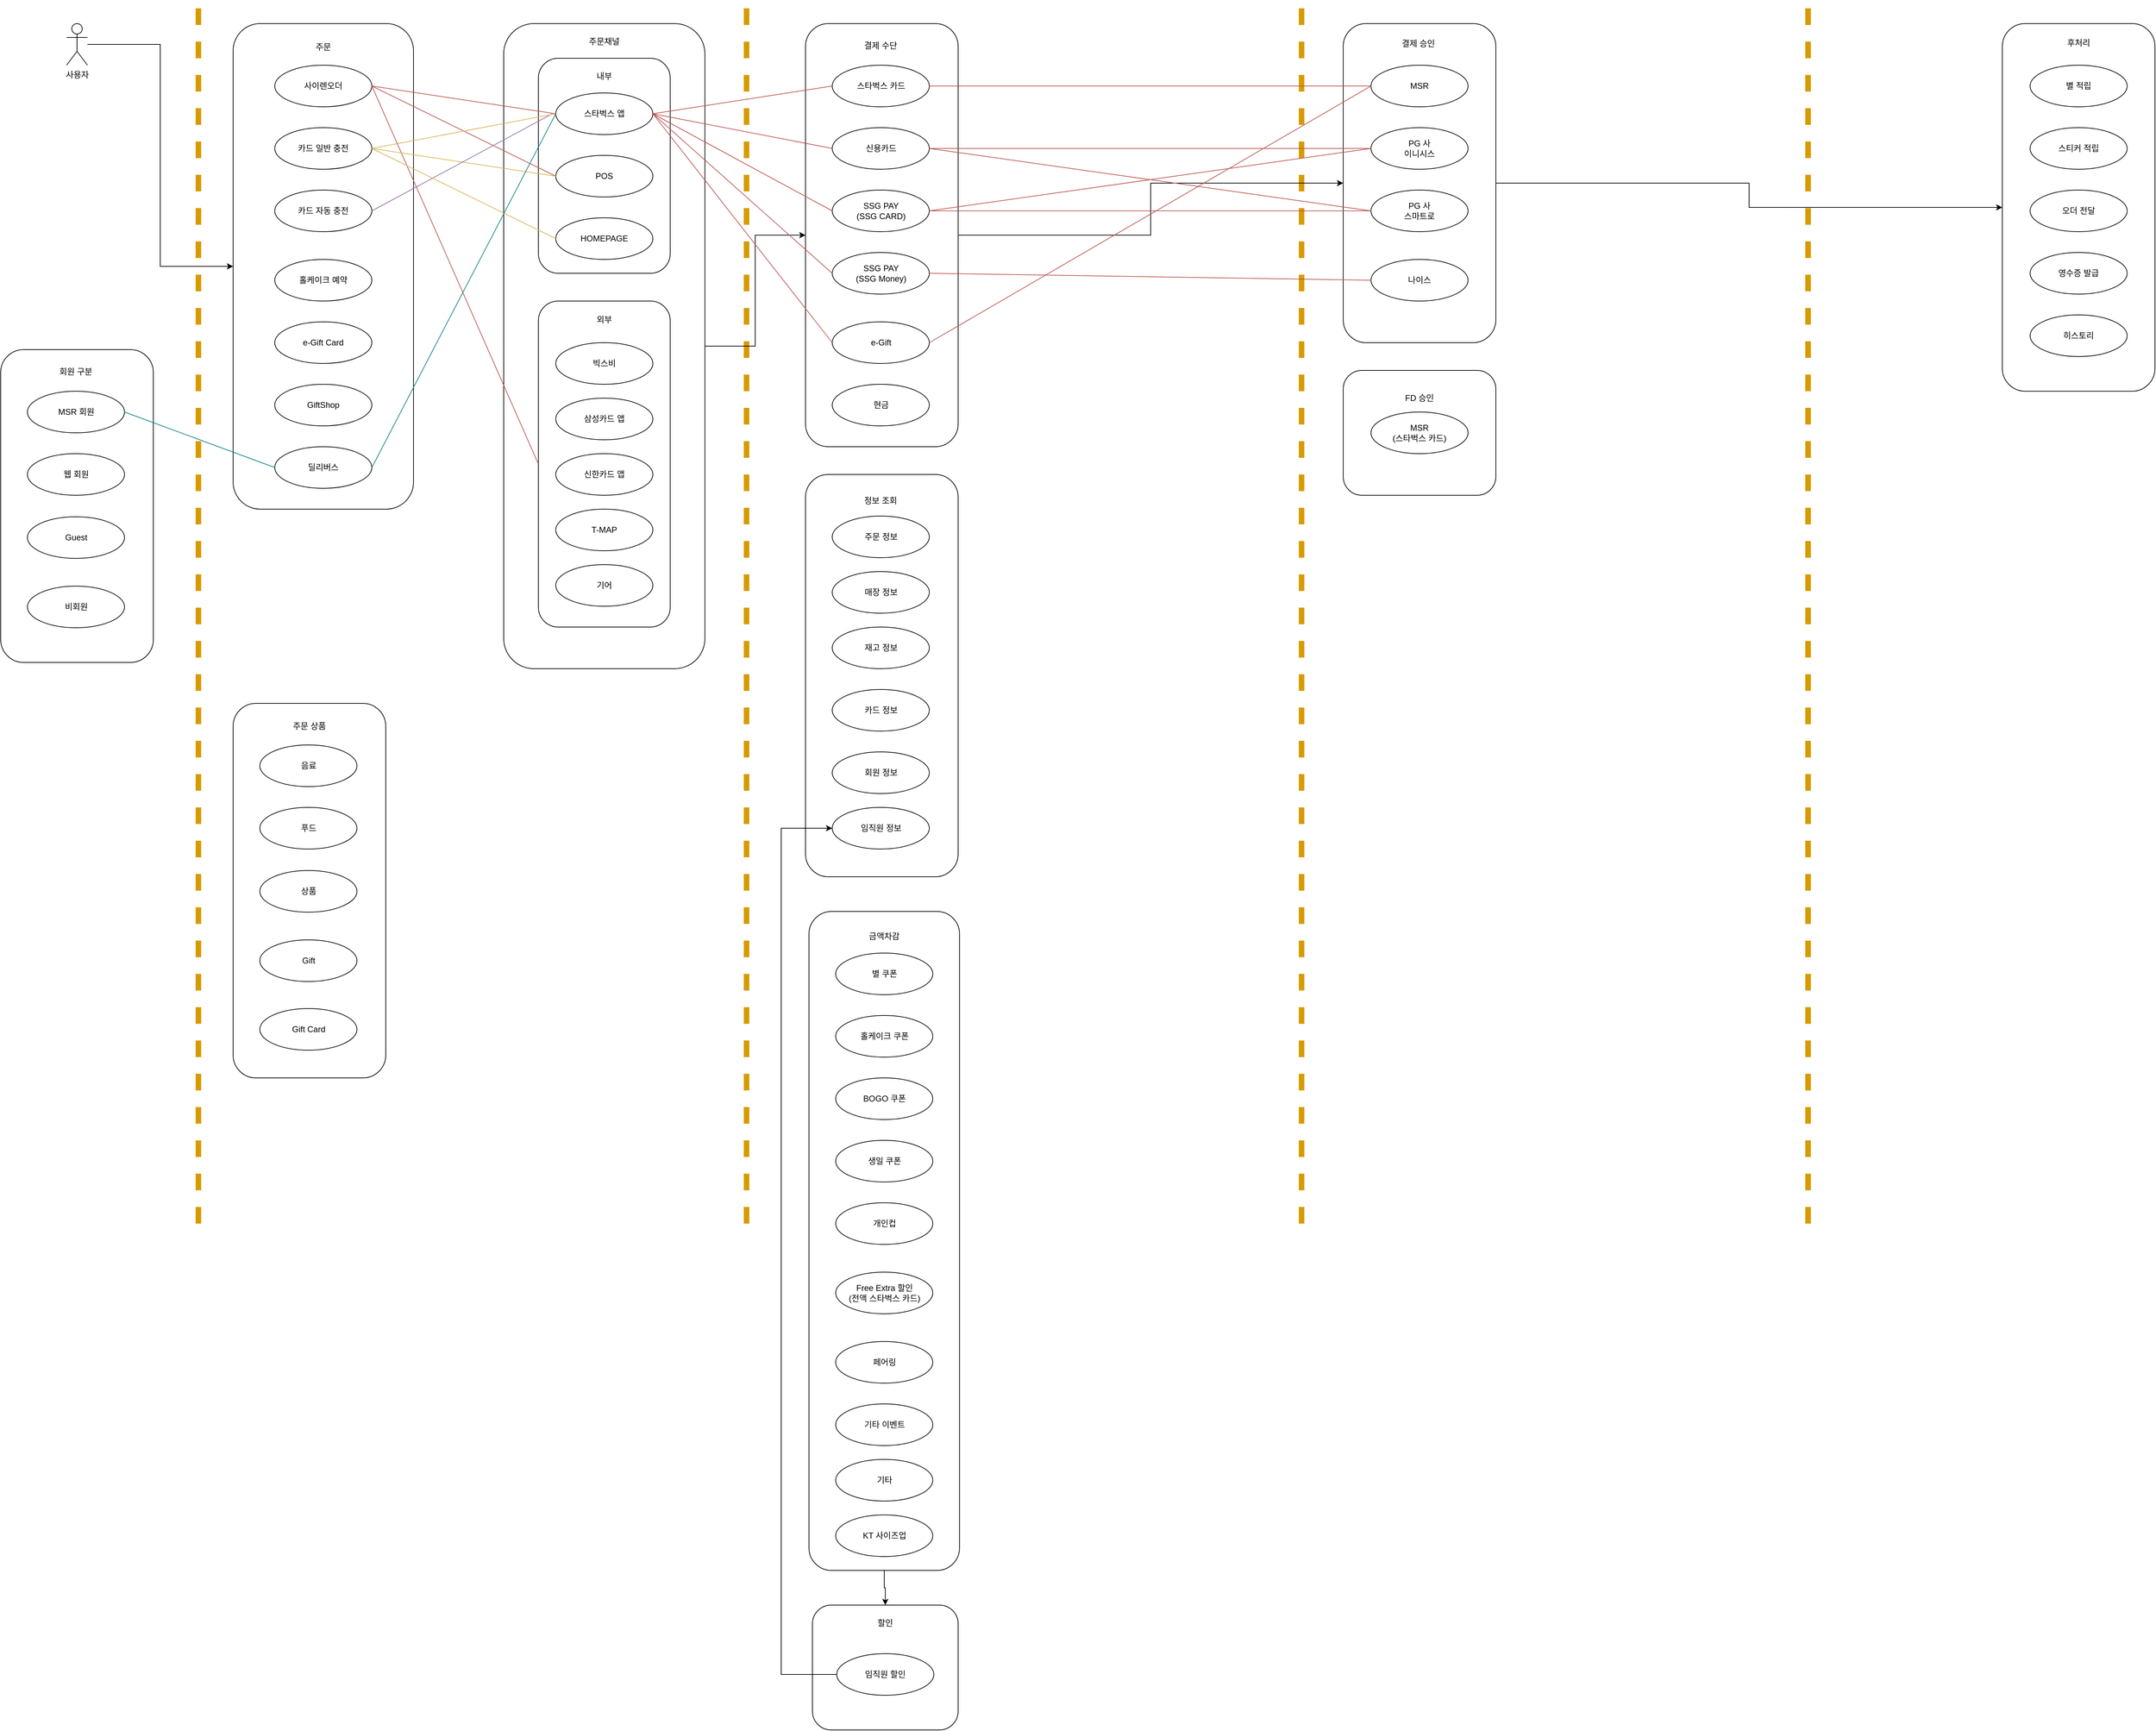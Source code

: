 <mxfile version="14.5.1" type="device" pages="2"><diagram id="MdoBQ7yQHtXfu4MP0i-E" name="페이지-1"><mxGraphModel dx="2534" dy="987" grid="1" gridSize="10" guides="1" tooltips="1" connect="1" arrows="1" fold="1" page="1" pageScale="1" pageWidth="827" pageHeight="1169" math="0" shadow="0"><root><mxCell id="0"/><mxCell id="1" parent="0"/><mxCell id="A2fywsowPfN0f99lUVfp-93" style="edgeStyle=orthogonalEdgeStyle;rounded=0;orthogonalLoop=1;jettySize=auto;html=1;entryX=0;entryY=0.5;entryDx=0;entryDy=0;" parent="1" source="A2fywsowPfN0f99lUVfp-36" target="A2fywsowPfN0f99lUVfp-60" edge="1"><mxGeometry relative="1" as="geometry"><Array as="points"><mxPoint x="175" y="70"/><mxPoint x="175" y="390"/></Array></mxGeometry></mxCell><mxCell id="A2fywsowPfN0f99lUVfp-36" value="사용자" style="shape=umlActor;verticalLabelPosition=bottom;verticalAlign=top;html=1;outlineConnect=0;" parent="1" vertex="1"><mxGeometry x="40" y="40" width="30" height="60" as="geometry"/></mxCell><mxCell id="A2fywsowPfN0f99lUVfp-92" value="" style="group" parent="1" vertex="1" connectable="0"><mxGeometry x="670" y="40" width="290" height="930" as="geometry"/></mxCell><mxCell id="A2fywsowPfN0f99lUVfp-44" value="주문채널&lt;br&gt;&lt;br&gt;&lt;br&gt;&lt;br&gt;&lt;br&gt;&lt;br&gt;&lt;br&gt;&lt;br&gt;&lt;br&gt;&lt;br&gt;&lt;br&gt;&lt;br&gt;&lt;br&gt;&lt;br&gt;&lt;br&gt;&lt;br&gt;&lt;br&gt;&lt;br&gt;&lt;br&gt;&lt;br&gt;&lt;br&gt;&lt;br&gt;&lt;br&gt;&lt;br&gt;&lt;br&gt;&lt;br&gt;&lt;br&gt;&lt;br&gt;&lt;br&gt;&lt;br&gt;&lt;br&gt;&lt;br&gt;&lt;br&gt;&lt;br&gt;&lt;br&gt;&lt;br&gt;&lt;br&gt;&lt;br&gt;&lt;br&gt;&lt;br&gt;&lt;br&gt;&lt;br&gt;&lt;br&gt;&lt;br&gt;&lt;br&gt;&lt;br&gt;&lt;br&gt;&lt;br&gt;&lt;br&gt;&lt;br&gt;&lt;br&gt;&lt;br&gt;&lt;br&gt;&lt;br&gt;&lt;br&gt;&lt;br&gt;&lt;br&gt;&lt;br&gt;&lt;br&gt;&lt;br&gt;&lt;br&gt;&lt;br&gt;" style="rounded=1;whiteSpace=wrap;html=1;" parent="A2fywsowPfN0f99lUVfp-92" vertex="1"><mxGeometry width="290" height="930" as="geometry"/></mxCell><mxCell id="A2fywsowPfN0f99lUVfp-57" value="" style="group" parent="A2fywsowPfN0f99lUVfp-92" vertex="1" connectable="0"><mxGeometry x="50" y="400" width="190" height="470" as="geometry"/></mxCell><mxCell id="A2fywsowPfN0f99lUVfp-52" value="외부&lt;br&gt;&lt;br&gt;&lt;br&gt;&lt;br&gt;&lt;br&gt;&lt;br&gt;&lt;br&gt;&lt;br&gt;&lt;br&gt;&lt;br&gt;&lt;br&gt;&lt;br&gt;&lt;br&gt;&lt;br&gt;&lt;br&gt;&lt;br&gt;&lt;br&gt;&lt;br&gt;&lt;br&gt;&lt;br&gt;&lt;br&gt;&lt;br&gt;&lt;br&gt;&lt;br&gt;&lt;br&gt;&lt;br&gt;&lt;br&gt;&lt;br&gt;&lt;br&gt;&lt;br&gt;" style="rounded=1;whiteSpace=wrap;html=1;" parent="A2fywsowPfN0f99lUVfp-57" vertex="1"><mxGeometry width="190" height="470" as="geometry"/></mxCell><mxCell id="A2fywsowPfN0f99lUVfp-46" value="빅스비" style="ellipse;whiteSpace=wrap;html=1;" parent="A2fywsowPfN0f99lUVfp-57" vertex="1"><mxGeometry x="25" y="60" width="140" height="60" as="geometry"/></mxCell><mxCell id="A2fywsowPfN0f99lUVfp-53" value="삼성카드 앱" style="ellipse;whiteSpace=wrap;html=1;" parent="A2fywsowPfN0f99lUVfp-57" vertex="1"><mxGeometry x="25" y="140" width="140" height="60" as="geometry"/></mxCell><mxCell id="A2fywsowPfN0f99lUVfp-54" value="신한카드 앱" style="ellipse;whiteSpace=wrap;html=1;" parent="A2fywsowPfN0f99lUVfp-57" vertex="1"><mxGeometry x="25" y="220" width="140" height="60" as="geometry"/></mxCell><mxCell id="A2fywsowPfN0f99lUVfp-55" value="T-MAP" style="ellipse;whiteSpace=wrap;html=1;" parent="A2fywsowPfN0f99lUVfp-57" vertex="1"><mxGeometry x="25" y="300" width="140" height="60" as="geometry"/></mxCell><mxCell id="A2fywsowPfN0f99lUVfp-56" value="기어" style="ellipse;whiteSpace=wrap;html=1;" parent="A2fywsowPfN0f99lUVfp-57" vertex="1"><mxGeometry x="25" y="380" width="140" height="60" as="geometry"/></mxCell><mxCell id="A2fywsowPfN0f99lUVfp-58" value="" style="group" parent="A2fywsowPfN0f99lUVfp-92" vertex="1" connectable="0"><mxGeometry x="50" y="50" width="190" height="310" as="geometry"/></mxCell><mxCell id="A2fywsowPfN0f99lUVfp-48" value="내부&lt;br&gt;&lt;br&gt;&lt;br&gt;&lt;br&gt;&lt;br&gt;&lt;br&gt;&lt;br&gt;&lt;br&gt;&lt;br&gt;&lt;br&gt;&lt;br&gt;&lt;br&gt;&lt;br&gt;&lt;br&gt;&lt;br&gt;&lt;br&gt;&lt;br&gt;&lt;br&gt;&lt;br&gt;" style="rounded=1;whiteSpace=wrap;html=1;" parent="A2fywsowPfN0f99lUVfp-58" vertex="1"><mxGeometry width="190" height="310" as="geometry"/></mxCell><mxCell id="A2fywsowPfN0f99lUVfp-43" value="POS" style="ellipse;whiteSpace=wrap;html=1;" parent="A2fywsowPfN0f99lUVfp-58" vertex="1"><mxGeometry x="25" y="140" width="140" height="60" as="geometry"/></mxCell><mxCell id="A2fywsowPfN0f99lUVfp-35" value="스타벅스 앱" style="ellipse;whiteSpace=wrap;html=1;" parent="A2fywsowPfN0f99lUVfp-58" vertex="1"><mxGeometry x="25" y="50" width="140" height="60" as="geometry"/></mxCell><mxCell id="A2fywsowPfN0f99lUVfp-45" value="HOMEPAGE" style="ellipse;whiteSpace=wrap;html=1;" parent="A2fywsowPfN0f99lUVfp-58" vertex="1"><mxGeometry x="25" y="230" width="140" height="60" as="geometry"/></mxCell><mxCell id="A2fywsowPfN0f99lUVfp-102" value="" style="endArrow=none;dashed=1;html=1;fillColor=#ffe6cc;strokeColor=#d79b00;strokeWidth=8;" parent="1" edge="1"><mxGeometry width="50" height="50" relative="1" as="geometry"><mxPoint x="1020" y="1770" as="sourcePoint"/><mxPoint x="1020" y="10" as="targetPoint"/></mxGeometry></mxCell><mxCell id="HDAqY3Pvxwmkwy2Zw4Fh-58" value="" style="group" parent="1" vertex="1" connectable="0"><mxGeometry x="1105" y="40" width="220" height="610" as="geometry"/></mxCell><mxCell id="A2fywsowPfN0f99lUVfp-79" value="결제 수단&amp;nbsp;&lt;br&gt;&lt;br&gt;&lt;br&gt;&lt;br&gt;&lt;br&gt;&lt;br&gt;&lt;br&gt;&lt;br&gt;&lt;br&gt;&lt;br&gt;&lt;br&gt;&lt;br&gt;&lt;br&gt;&lt;br&gt;&lt;br&gt;&lt;br&gt;&lt;br&gt;&lt;br&gt;&lt;br&gt;&lt;br&gt;&lt;br&gt;&lt;br&gt;&lt;br&gt;&lt;br&gt;&lt;br&gt;&lt;br&gt;&lt;br&gt;&lt;br&gt;&lt;br&gt;&lt;br&gt;&lt;br&gt;&lt;br&gt;&lt;br&gt;&lt;br&gt;&lt;br&gt;&lt;br&gt;&lt;br&gt;&lt;br&gt;&lt;br&gt;" style="rounded=1;whiteSpace=wrap;html=1;" parent="HDAqY3Pvxwmkwy2Zw4Fh-58" vertex="1"><mxGeometry width="220" height="610" as="geometry"/></mxCell><mxCell id="A2fywsowPfN0f99lUVfp-90" value="스타벅스 카드" style="ellipse;whiteSpace=wrap;html=1;" parent="HDAqY3Pvxwmkwy2Zw4Fh-58" vertex="1"><mxGeometry x="38.5" y="60" width="140" height="60" as="geometry"/></mxCell><mxCell id="A2fywsowPfN0f99lUVfp-91" value="신용카드" style="ellipse;whiteSpace=wrap;html=1;" parent="HDAqY3Pvxwmkwy2Zw4Fh-58" vertex="1"><mxGeometry x="38.5" y="150" width="140" height="60" as="geometry"/></mxCell><mxCell id="A2fywsowPfN0f99lUVfp-96" value="SSG PAY&lt;br&gt;(SSG Money)" style="ellipse;whiteSpace=wrap;html=1;" parent="HDAqY3Pvxwmkwy2Zw4Fh-58" vertex="1"><mxGeometry x="38.5" y="330" width="140" height="60" as="geometry"/></mxCell><mxCell id="A2fywsowPfN0f99lUVfp-98" value="e-Gift" style="ellipse;whiteSpace=wrap;html=1;" parent="HDAqY3Pvxwmkwy2Zw4Fh-58" vertex="1"><mxGeometry x="38.5" y="430" width="140" height="60" as="geometry"/></mxCell><mxCell id="A2fywsowPfN0f99lUVfp-99" value="현금" style="ellipse;whiteSpace=wrap;html=1;" parent="HDAqY3Pvxwmkwy2Zw4Fh-58" vertex="1"><mxGeometry x="38.5" y="520" width="140" height="60" as="geometry"/></mxCell><mxCell id="A2fywsowPfN0f99lUVfp-97" value="SSG PAY&lt;br&gt;(SSG CARD)" style="ellipse;whiteSpace=wrap;html=1;" parent="HDAqY3Pvxwmkwy2Zw4Fh-58" vertex="1"><mxGeometry x="38.5" y="240" width="140" height="60" as="geometry"/></mxCell><mxCell id="HDAqY3Pvxwmkwy2Zw4Fh-59" value="" style="group" parent="1" vertex="1" connectable="0"><mxGeometry x="1115" y="2320" width="210" height="180" as="geometry"/></mxCell><mxCell id="A2fywsowPfN0f99lUVfp-125" value="할인&lt;br&gt;&lt;br&gt;&lt;br&gt;&lt;br&gt;&lt;br&gt;&lt;br&gt;&lt;br&gt;&lt;br&gt;&lt;br&gt;&lt;br&gt;" style="rounded=1;whiteSpace=wrap;html=1;" parent="HDAqY3Pvxwmkwy2Zw4Fh-59" vertex="1"><mxGeometry width="210" height="180" as="geometry"/></mxCell><mxCell id="A2fywsowPfN0f99lUVfp-126" value="임직원 할인" style="ellipse;whiteSpace=wrap;html=1;" parent="HDAqY3Pvxwmkwy2Zw4Fh-59" vertex="1"><mxGeometry x="35" y="70" width="140" height="60" as="geometry"/></mxCell><mxCell id="HDAqY3Pvxwmkwy2Zw4Fh-62" value="" style="group" parent="1" vertex="1" connectable="0"><mxGeometry x="280" y="40" width="260" height="700" as="geometry"/></mxCell><mxCell id="A2fywsowPfN0f99lUVfp-60" value="주문&lt;br&gt;&lt;br&gt;&lt;br&gt;&lt;br&gt;&lt;br&gt;&lt;br&gt;&lt;br&gt;&lt;br&gt;&lt;br&gt;&lt;br&gt;&lt;br&gt;&lt;br&gt;&lt;br&gt;&lt;br&gt;&lt;br&gt;&lt;br&gt;&lt;br&gt;&lt;br&gt;&lt;br&gt;&lt;br&gt;&lt;br&gt;&lt;br&gt;&lt;br&gt;&lt;br&gt;&lt;br&gt;&lt;br&gt;&lt;br&gt;&lt;br&gt;&lt;br&gt;&lt;br&gt;&lt;br&gt;&lt;br&gt;&lt;br&gt;&lt;br&gt;&lt;br&gt;&lt;br&gt;&lt;br&gt;&lt;br&gt;&lt;br&gt;&lt;br&gt;&lt;br&gt;&lt;br&gt;&lt;br&gt;&lt;br&gt;&lt;br&gt;" style="rounded=1;whiteSpace=wrap;html=1;" parent="HDAqY3Pvxwmkwy2Zw4Fh-62" vertex="1"><mxGeometry width="260" height="700" as="geometry"/></mxCell><mxCell id="A2fywsowPfN0f99lUVfp-71" value="사이렌오더" style="ellipse;whiteSpace=wrap;html=1;" parent="HDAqY3Pvxwmkwy2Zw4Fh-62" vertex="1"><mxGeometry x="60" y="60" width="140" height="60" as="geometry"/></mxCell><mxCell id="A2fywsowPfN0f99lUVfp-73" value="카드 일반 충전" style="ellipse;whiteSpace=wrap;html=1;" parent="HDAqY3Pvxwmkwy2Zw4Fh-62" vertex="1"><mxGeometry x="60" y="150" width="140" height="60" as="geometry"/></mxCell><mxCell id="A2fywsowPfN0f99lUVfp-74" value="카드 자동 충전" style="ellipse;whiteSpace=wrap;html=1;" parent="HDAqY3Pvxwmkwy2Zw4Fh-62" vertex="1"><mxGeometry x="60" y="240" width="140" height="60" as="geometry"/></mxCell><mxCell id="A2fywsowPfN0f99lUVfp-75" value="홀케이크 예약" style="ellipse;whiteSpace=wrap;html=1;" parent="HDAqY3Pvxwmkwy2Zw4Fh-62" vertex="1"><mxGeometry x="60" y="340" width="140" height="60" as="geometry"/></mxCell><mxCell id="A2fywsowPfN0f99lUVfp-76" value="e-Gift Card" style="ellipse;whiteSpace=wrap;html=1;" parent="HDAqY3Pvxwmkwy2Zw4Fh-62" vertex="1"><mxGeometry x="60" y="430" width="140" height="60" as="geometry"/></mxCell><mxCell id="A2fywsowPfN0f99lUVfp-77" value="GiftShop" style="ellipse;whiteSpace=wrap;html=1;" parent="HDAqY3Pvxwmkwy2Zw4Fh-62" vertex="1"><mxGeometry x="60" y="520" width="140" height="60" as="geometry"/></mxCell><mxCell id="A2fywsowPfN0f99lUVfp-144" value="딜리버스" style="ellipse;whiteSpace=wrap;html=1;" parent="HDAqY3Pvxwmkwy2Zw4Fh-62" vertex="1"><mxGeometry x="60" y="610" width="140" height="60" as="geometry"/></mxCell><mxCell id="HDAqY3Pvxwmkwy2Zw4Fh-68" value="" style="endArrow=none;dashed=1;html=1;fillColor=#ffe6cc;strokeColor=#d79b00;strokeWidth=8;" parent="1" edge="1"><mxGeometry width="50" height="50" relative="1" as="geometry"><mxPoint x="1820" y="1770" as="sourcePoint"/><mxPoint x="1820" y="10" as="targetPoint"/></mxGeometry></mxCell><mxCell id="HDAqY3Pvxwmkwy2Zw4Fh-69" style="edgeStyle=orthogonalEdgeStyle;rounded=0;orthogonalLoop=1;jettySize=auto;html=1;entryX=0;entryY=0.5;entryDx=0;entryDy=0;" parent="1" source="A2fywsowPfN0f99lUVfp-44" target="A2fywsowPfN0f99lUVfp-79" edge="1"><mxGeometry relative="1" as="geometry"/></mxCell><mxCell id="HDAqY3Pvxwmkwy2Zw4Fh-92" style="edgeStyle=orthogonalEdgeStyle;rounded=0;orthogonalLoop=1;jettySize=auto;html=1;entryX=0;entryY=0.5;entryDx=0;entryDy=0;" parent="1" source="HDAqY3Pvxwmkwy2Zw4Fh-78" target="HDAqY3Pvxwmkwy2Zw4Fh-86" edge="1"><mxGeometry relative="1" as="geometry"/></mxCell><mxCell id="HDAqY3Pvxwmkwy2Zw4Fh-82" style="edgeStyle=orthogonalEdgeStyle;rounded=0;orthogonalLoop=1;jettySize=auto;html=1;entryX=0;entryY=0.5;entryDx=0;entryDy=0;" parent="1" source="A2fywsowPfN0f99lUVfp-79" target="HDAqY3Pvxwmkwy2Zw4Fh-78" edge="1"><mxGeometry relative="1" as="geometry"><mxPoint x="1561" y="110" as="targetPoint"/></mxGeometry></mxCell><mxCell id="HDAqY3Pvxwmkwy2Zw4Fh-84" value="" style="endArrow=none;dashed=1;html=1;fillColor=#ffe6cc;strokeColor=#d79b00;strokeWidth=8;" parent="1" edge="1"><mxGeometry width="50" height="50" relative="1" as="geometry"><mxPoint x="2550" y="1770.0" as="sourcePoint"/><mxPoint x="2550" y="10" as="targetPoint"/></mxGeometry></mxCell><mxCell id="HDAqY3Pvxwmkwy2Zw4Fh-93" value="" style="group" parent="1" vertex="1" connectable="0"><mxGeometry x="2830" y="40" width="220" height="530" as="geometry"/></mxCell><mxCell id="HDAqY3Pvxwmkwy2Zw4Fh-86" value="후처리&lt;br&gt;&lt;br&gt;&lt;br&gt;&lt;br&gt;&lt;br&gt;&lt;br&gt;&lt;br&gt;&lt;br&gt;&lt;br&gt;&lt;br&gt;&lt;br&gt;&lt;br&gt;&lt;br&gt;&lt;br&gt;&lt;br&gt;&lt;br&gt;&lt;br&gt;&lt;br&gt;&lt;br&gt;&lt;br&gt;&lt;br&gt;&lt;br&gt;&lt;br&gt;&lt;br&gt;&lt;br&gt;&lt;br&gt;&lt;br&gt;&lt;br&gt;&lt;br&gt;&lt;br&gt;&lt;br&gt;&lt;br&gt;&lt;br&gt;&lt;br&gt;" style="rounded=1;whiteSpace=wrap;html=1;" parent="HDAqY3Pvxwmkwy2Zw4Fh-93" vertex="1"><mxGeometry width="220" height="530" as="geometry"/></mxCell><mxCell id="HDAqY3Pvxwmkwy2Zw4Fh-87" value="별 적립" style="ellipse;whiteSpace=wrap;html=1;" parent="HDAqY3Pvxwmkwy2Zw4Fh-93" vertex="1"><mxGeometry x="40" y="60" width="140" height="60" as="geometry"/></mxCell><mxCell id="HDAqY3Pvxwmkwy2Zw4Fh-88" value="오더 전달" style="ellipse;whiteSpace=wrap;html=1;" parent="HDAqY3Pvxwmkwy2Zw4Fh-93" vertex="1"><mxGeometry x="40" y="240" width="140" height="60" as="geometry"/></mxCell><mxCell id="HDAqY3Pvxwmkwy2Zw4Fh-89" value="스티커 적립" style="ellipse;whiteSpace=wrap;html=1;" parent="HDAqY3Pvxwmkwy2Zw4Fh-93" vertex="1"><mxGeometry x="40" y="150" width="140" height="60" as="geometry"/></mxCell><mxCell id="HDAqY3Pvxwmkwy2Zw4Fh-90" value="영수증 발급" style="ellipse;whiteSpace=wrap;html=1;" parent="HDAqY3Pvxwmkwy2Zw4Fh-93" vertex="1"><mxGeometry x="40" y="330" width="140" height="60" as="geometry"/></mxCell><mxCell id="HDAqY3Pvxwmkwy2Zw4Fh-91" value="히스토리" style="ellipse;whiteSpace=wrap;html=1;" parent="HDAqY3Pvxwmkwy2Zw4Fh-93" vertex="1"><mxGeometry x="40" y="420" width="140" height="60" as="geometry"/></mxCell><mxCell id="HDAqY3Pvxwmkwy2Zw4Fh-110" value="" style="group" parent="1" vertex="1" connectable="0"><mxGeometry x="1880" y="40" width="220" height="460" as="geometry"/></mxCell><mxCell id="HDAqY3Pvxwmkwy2Zw4Fh-78" value="결제 승인&amp;nbsp;&lt;br&gt;&lt;br&gt;&lt;br&gt;&lt;br&gt;&lt;br&gt;&lt;br&gt;&lt;br&gt;&lt;br&gt;&lt;br&gt;&lt;br&gt;&lt;br&gt;&lt;br&gt;&lt;br&gt;&lt;br&gt;&lt;br&gt;&lt;br&gt;&lt;br&gt;&lt;br&gt;&lt;br&gt;&lt;br&gt;&lt;br&gt;&lt;br&gt;&lt;br&gt;&lt;br&gt;&lt;br&gt;&lt;br&gt;&lt;br&gt;&lt;br&gt;&lt;br&gt;" style="rounded=1;whiteSpace=wrap;html=1;" parent="HDAqY3Pvxwmkwy2Zw4Fh-110" vertex="1"><mxGeometry width="220" height="460" as="geometry"/></mxCell><mxCell id="HDAqY3Pvxwmkwy2Zw4Fh-79" value="MSR" style="ellipse;whiteSpace=wrap;html=1;" parent="HDAqY3Pvxwmkwy2Zw4Fh-110" vertex="1"><mxGeometry x="40" y="60" width="140" height="60" as="geometry"/></mxCell><mxCell id="HDAqY3Pvxwmkwy2Zw4Fh-80" value="PG 사&lt;br&gt;스마트로" style="ellipse;whiteSpace=wrap;html=1;" parent="HDAqY3Pvxwmkwy2Zw4Fh-110" vertex="1"><mxGeometry x="40" y="240" width="140" height="60" as="geometry"/></mxCell><mxCell id="HDAqY3Pvxwmkwy2Zw4Fh-81" value="PG 사&lt;br&gt;이니시스" style="ellipse;whiteSpace=wrap;html=1;" parent="HDAqY3Pvxwmkwy2Zw4Fh-110" vertex="1"><mxGeometry x="40" y="150" width="140" height="60" as="geometry"/></mxCell><mxCell id="HDAqY3Pvxwmkwy2Zw4Fh-109" value="나이스" style="ellipse;whiteSpace=wrap;html=1;" parent="HDAqY3Pvxwmkwy2Zw4Fh-110" vertex="1"><mxGeometry x="40" y="340" width="140" height="60" as="geometry"/></mxCell><mxCell id="HDAqY3Pvxwmkwy2Zw4Fh-126" style="edgeStyle=orthogonalEdgeStyle;rounded=0;orthogonalLoop=1;jettySize=auto;html=1;entryX=0.5;entryY=0;entryDx=0;entryDy=0;" parent="1" source="A2fywsowPfN0f99lUVfp-111" target="A2fywsowPfN0f99lUVfp-125" edge="1"><mxGeometry relative="1" as="geometry"/></mxCell><mxCell id="HDAqY3Pvxwmkwy2Zw4Fh-170" value="" style="group" parent="1" vertex="1" connectable="0"><mxGeometry x="-55" y="510" width="220" height="451" as="geometry"/></mxCell><mxCell id="HDAqY3Pvxwmkwy2Zw4Fh-163" value="회원 구분&amp;nbsp;&lt;br&gt;&lt;br&gt;&lt;br&gt;&lt;br&gt;&lt;br&gt;&lt;br&gt;&lt;br&gt;&lt;br&gt;&lt;br&gt;&lt;br&gt;&lt;br&gt;&lt;br&gt;&lt;br&gt;&lt;br&gt;&lt;br&gt;&lt;br&gt;&lt;br&gt;&lt;br&gt;&lt;br&gt;&lt;br&gt;&lt;br&gt;&lt;br&gt;&lt;br&gt;&lt;br&gt;&lt;br&gt;&lt;br&gt;&lt;br&gt;&lt;br&gt;" style="rounded=1;whiteSpace=wrap;html=1;" parent="HDAqY3Pvxwmkwy2Zw4Fh-170" vertex="1"><mxGeometry width="220" height="451" as="geometry"/></mxCell><mxCell id="HDAqY3Pvxwmkwy2Zw4Fh-164" value="MSR 회원" style="ellipse;whiteSpace=wrap;html=1;" parent="HDAqY3Pvxwmkwy2Zw4Fh-170" vertex="1"><mxGeometry x="38.5" y="60" width="140" height="60" as="geometry"/></mxCell><mxCell id="HDAqY3Pvxwmkwy2Zw4Fh-165" value="웹 회원" style="ellipse;whiteSpace=wrap;html=1;" parent="HDAqY3Pvxwmkwy2Zw4Fh-170" vertex="1"><mxGeometry x="38.5" y="150" width="140" height="60" as="geometry"/></mxCell><mxCell id="HDAqY3Pvxwmkwy2Zw4Fh-166" value="Guest" style="ellipse;whiteSpace=wrap;html=1;" parent="HDAqY3Pvxwmkwy2Zw4Fh-170" vertex="1"><mxGeometry x="38.5" y="241" width="140" height="60" as="geometry"/></mxCell><mxCell id="HDAqY3Pvxwmkwy2Zw4Fh-167" value="비회원" style="ellipse;whiteSpace=wrap;html=1;" parent="HDAqY3Pvxwmkwy2Zw4Fh-170" vertex="1"><mxGeometry x="38.5" y="341" width="140" height="60" as="geometry"/></mxCell><mxCell id="HDAqY3Pvxwmkwy2Zw4Fh-171" value="" style="endArrow=none;dashed=1;html=1;fillColor=#ffe6cc;strokeColor=#d79b00;strokeWidth=8;" parent="1" edge="1"><mxGeometry width="50" height="50" relative="1" as="geometry"><mxPoint x="230" y="1770" as="sourcePoint"/><mxPoint x="230" y="10" as="targetPoint"/></mxGeometry></mxCell><mxCell id="HDAqY3Pvxwmkwy2Zw4Fh-112" value="FD 승인&lt;br&gt;&lt;br&gt;&lt;br&gt;&lt;br&gt;&lt;br&gt;&lt;br&gt;&lt;br&gt;&lt;br&gt;" style="rounded=1;whiteSpace=wrap;html=1;" parent="1" vertex="1"><mxGeometry x="1880" y="540" width="220" height="180" as="geometry"/></mxCell><mxCell id="HDAqY3Pvxwmkwy2Zw4Fh-113" value="MSR&lt;br&gt;(스타벅스 카드)" style="ellipse;whiteSpace=wrap;html=1;" parent="1" vertex="1"><mxGeometry x="1920" y="600" width="140" height="60" as="geometry"/></mxCell><mxCell id="HDAqY3Pvxwmkwy2Zw4Fh-173" value="" style="group" parent="1" vertex="1" connectable="0"><mxGeometry x="1105" y="690" width="220" height="580" as="geometry"/></mxCell><mxCell id="HDAqY3Pvxwmkwy2Zw4Fh-139" value="정보 조회&amp;nbsp;&lt;br&gt;&lt;br&gt;&lt;br&gt;&lt;br&gt;&lt;br&gt;&lt;br&gt;&lt;br&gt;&lt;br&gt;&lt;br&gt;&lt;br&gt;&lt;br&gt;&lt;br&gt;&lt;br&gt;&lt;br&gt;&lt;br&gt;&lt;br&gt;&lt;br&gt;&lt;br&gt;&lt;br&gt;&lt;br&gt;&lt;br&gt;&lt;br&gt;&lt;br&gt;&lt;br&gt;&lt;br&gt;&lt;br&gt;&lt;br&gt;&lt;br&gt;&lt;br&gt;&lt;br&gt;&lt;br&gt;&lt;br&gt;&lt;br&gt;&lt;br&gt;&lt;br&gt;&lt;br&gt;" style="rounded=1;whiteSpace=wrap;html=1;" parent="HDAqY3Pvxwmkwy2Zw4Fh-173" vertex="1"><mxGeometry width="220" height="580" as="geometry"/></mxCell><mxCell id="HDAqY3Pvxwmkwy2Zw4Fh-140" value="주문 정보" style="ellipse;whiteSpace=wrap;html=1;" parent="HDAqY3Pvxwmkwy2Zw4Fh-173" vertex="1"><mxGeometry x="38.5" y="60" width="140" height="60" as="geometry"/></mxCell><mxCell id="HDAqY3Pvxwmkwy2Zw4Fh-141" value="매장 정보" style="ellipse;whiteSpace=wrap;html=1;" parent="HDAqY3Pvxwmkwy2Zw4Fh-173" vertex="1"><mxGeometry x="38.5" y="140" width="140" height="60" as="geometry"/></mxCell><mxCell id="HDAqY3Pvxwmkwy2Zw4Fh-142" value="회원 정보" style="ellipse;whiteSpace=wrap;html=1;" parent="HDAqY3Pvxwmkwy2Zw4Fh-173" vertex="1"><mxGeometry x="38.5" y="400" width="140" height="60" as="geometry"/></mxCell><mxCell id="HDAqY3Pvxwmkwy2Zw4Fh-144" value="임직원 정보" style="ellipse;whiteSpace=wrap;html=1;" parent="HDAqY3Pvxwmkwy2Zw4Fh-173" vertex="1"><mxGeometry x="38.5" y="480" width="140" height="60" as="geometry"/></mxCell><mxCell id="HDAqY3Pvxwmkwy2Zw4Fh-145" value="카드 정보" style="ellipse;whiteSpace=wrap;html=1;" parent="HDAqY3Pvxwmkwy2Zw4Fh-173" vertex="1"><mxGeometry x="38.5" y="310" width="140" height="60" as="geometry"/></mxCell><mxCell id="HDAqY3Pvxwmkwy2Zw4Fh-172" value="재고 정보" style="ellipse;whiteSpace=wrap;html=1;" parent="HDAqY3Pvxwmkwy2Zw4Fh-173" vertex="1"><mxGeometry x="38.5" y="220" width="140" height="60" as="geometry"/></mxCell><mxCell id="HDAqY3Pvxwmkwy2Zw4Fh-175" value="" style="endArrow=none;html=1;exitX=1;exitY=0.5;exitDx=0;exitDy=0;entryX=0;entryY=0.5;entryDx=0;entryDy=0;fillColor=#f8cecc;strokeColor=#b85450;" parent="1" source="A2fywsowPfN0f99lUVfp-71" target="A2fywsowPfN0f99lUVfp-35" edge="1"><mxGeometry width="50" height="50" relative="1" as="geometry"><mxPoint x="540" y="530" as="sourcePoint"/><mxPoint x="640" y="170" as="targetPoint"/></mxGeometry></mxCell><mxCell id="HDAqY3Pvxwmkwy2Zw4Fh-176" value="" style="endArrow=none;html=1;exitX=1;exitY=0.5;exitDx=0;exitDy=0;fillColor=#f8cecc;strokeColor=#b85450;entryX=0;entryY=0.5;entryDx=0;entryDy=0;" parent="1" source="A2fywsowPfN0f99lUVfp-71" target="A2fywsowPfN0f99lUVfp-43" edge="1"><mxGeometry width="50" height="50" relative="1" as="geometry"><mxPoint x="470" y="190" as="sourcePoint"/><mxPoint x="590" y="360" as="targetPoint"/></mxGeometry></mxCell><mxCell id="HDAqY3Pvxwmkwy2Zw4Fh-177" value="" style="endArrow=none;html=1;exitX=1;exitY=0.5;exitDx=0;exitDy=0;entryX=0;entryY=0.5;entryDx=0;entryDy=0;fillColor=#f8cecc;strokeColor=#b85450;" parent="1" source="A2fywsowPfN0f99lUVfp-71" target="A2fywsowPfN0f99lUVfp-52" edge="1"><mxGeometry width="50" height="50" relative="1" as="geometry"><mxPoint x="450" y="420" as="sourcePoint"/><mxPoint x="715" y="460" as="targetPoint"/></mxGeometry></mxCell><mxCell id="HDAqY3Pvxwmkwy2Zw4Fh-178" value="" style="endArrow=none;html=1;exitX=1;exitY=0.5;exitDx=0;exitDy=0;entryX=0;entryY=0.5;entryDx=0;entryDy=0;fillColor=#fff2cc;strokeColor=#d6b656;" parent="1" source="A2fywsowPfN0f99lUVfp-73" target="A2fywsowPfN0f99lUVfp-43" edge="1"><mxGeometry width="50" height="50" relative="1" as="geometry"><mxPoint x="480" y="285" as="sourcePoint"/><mxPoint x="745" y="325" as="targetPoint"/></mxGeometry></mxCell><mxCell id="HDAqY3Pvxwmkwy2Zw4Fh-179" value="" style="endArrow=none;html=1;exitX=1;exitY=0.5;exitDx=0;exitDy=0;fillColor=#e1d5e7;strokeColor=#9673a6;" parent="1" source="A2fywsowPfN0f99lUVfp-74" edge="1"><mxGeometry width="50" height="50" relative="1" as="geometry"><mxPoint x="460" y="510" as="sourcePoint"/><mxPoint x="740" y="170" as="targetPoint"/></mxGeometry></mxCell><mxCell id="HDAqY3Pvxwmkwy2Zw4Fh-181" value="" style="endArrow=none;html=1;exitX=1;exitY=0.5;exitDx=0;exitDy=0;entryX=0;entryY=0.5;entryDx=0;entryDy=0;fillColor=#b0e3e6;strokeColor=#0e8088;" parent="1" source="HDAqY3Pvxwmkwy2Zw4Fh-164" target="A2fywsowPfN0f99lUVfp-144" edge="1"><mxGeometry width="50" height="50" relative="1" as="geometry"><mxPoint x="290" y="820" as="sourcePoint"/><mxPoint x="555" y="860" as="targetPoint"/></mxGeometry></mxCell><mxCell id="HDAqY3Pvxwmkwy2Zw4Fh-185" value="" style="endArrow=none;html=1;exitX=1;exitY=0.5;exitDx=0;exitDy=0;entryX=0;entryY=0.5;entryDx=0;entryDy=0;fillColor=#fff2cc;strokeColor=#d6b656;" parent="1" source="A2fywsowPfN0f99lUVfp-73" target="A2fywsowPfN0f99lUVfp-35" edge="1"><mxGeometry width="50" height="50" relative="1" as="geometry"><mxPoint x="490" y="230" as="sourcePoint"/><mxPoint x="755" y="270" as="targetPoint"/></mxGeometry></mxCell><mxCell id="HDAqY3Pvxwmkwy2Zw4Fh-186" value="" style="endArrow=none;html=1;exitX=1;exitY=0.5;exitDx=0;exitDy=0;entryX=0;entryY=0.5;entryDx=0;entryDy=0;fillColor=#fff2cc;strokeColor=#d6b656;" parent="1" source="A2fywsowPfN0f99lUVfp-73" target="A2fywsowPfN0f99lUVfp-45" edge="1"><mxGeometry width="50" height="50" relative="1" as="geometry"><mxPoint x="490" y="230" as="sourcePoint"/><mxPoint x="755" y="270" as="targetPoint"/></mxGeometry></mxCell><mxCell id="HDAqY3Pvxwmkwy2Zw4Fh-189" value="" style="endArrow=none;html=1;exitX=1;exitY=0.5;exitDx=0;exitDy=0;entryX=0;entryY=0.5;entryDx=0;entryDy=0;fillColor=#b0e3e6;strokeColor=#0e8088;" parent="1" source="A2fywsowPfN0f99lUVfp-144" target="A2fywsowPfN0f99lUVfp-35" edge="1"><mxGeometry width="50" height="50" relative="1" as="geometry"><mxPoint x="440.0" y="780" as="sourcePoint"/><mxPoint x="656.5" y="860" as="targetPoint"/></mxGeometry></mxCell><mxCell id="HDAqY3Pvxwmkwy2Zw4Fh-190" value="" style="endArrow=none;html=1;exitX=1;exitY=0.5;exitDx=0;exitDy=0;entryX=0;entryY=0.5;entryDx=0;entryDy=0;fillColor=#f8cecc;strokeColor=#b85450;" parent="1" source="A2fywsowPfN0f99lUVfp-35" target="A2fywsowPfN0f99lUVfp-97" edge="1"><mxGeometry width="50" height="50" relative="1" as="geometry"><mxPoint x="430" y="312" as="sourcePoint"/><mxPoint x="670" y="857" as="targetPoint"/></mxGeometry></mxCell><mxCell id="HDAqY3Pvxwmkwy2Zw4Fh-193" value="" style="endArrow=none;html=1;exitX=1;exitY=0.5;exitDx=0;exitDy=0;entryX=0;entryY=0.5;entryDx=0;entryDy=0;fillColor=#f8cecc;strokeColor=#b85450;" parent="1" source="A2fywsowPfN0f99lUVfp-35" target="A2fywsowPfN0f99lUVfp-96" edge="1"><mxGeometry width="50" height="50" relative="1" as="geometry"><mxPoint x="895" y="240" as="sourcePoint"/><mxPoint x="1153.5" y="380" as="targetPoint"/></mxGeometry></mxCell><mxCell id="HDAqY3Pvxwmkwy2Zw4Fh-194" value="" style="endArrow=none;html=1;entryX=0;entryY=0.5;entryDx=0;entryDy=0;fillColor=#f8cecc;strokeColor=#b85450;exitX=1;exitY=0.5;exitDx=0;exitDy=0;" parent="1" source="A2fywsowPfN0f99lUVfp-35" target="A2fywsowPfN0f99lUVfp-98" edge="1"><mxGeometry width="50" height="50" relative="1" as="geometry"><mxPoint x="880" y="170" as="sourcePoint"/><mxPoint x="1028.5" as="targetPoint"/></mxGeometry></mxCell><mxCell id="HDAqY3Pvxwmkwy2Zw4Fh-195" value="" style="endArrow=none;html=1;exitX=1;exitY=0.5;exitDx=0;exitDy=0;entryX=0;entryY=0.5;entryDx=0;entryDy=0;fillColor=#f8cecc;strokeColor=#b85450;" parent="1" source="A2fywsowPfN0f99lUVfp-35" target="A2fywsowPfN0f99lUVfp-91" edge="1"><mxGeometry width="50" height="50" relative="1" as="geometry"><mxPoint x="780" y="-220" as="sourcePoint"/><mxPoint x="1038.5" y="10" as="targetPoint"/></mxGeometry></mxCell><mxCell id="HDAqY3Pvxwmkwy2Zw4Fh-196" value="" style="endArrow=none;html=1;exitX=1;exitY=0.5;exitDx=0;exitDy=0;entryX=0;entryY=0.5;entryDx=0;entryDy=0;fillColor=#f8cecc;strokeColor=#b85450;" parent="1" source="A2fywsowPfN0f99lUVfp-35" target="A2fywsowPfN0f99lUVfp-90" edge="1"><mxGeometry width="50" height="50" relative="1" as="geometry"><mxPoint x="990" y="-210" as="sourcePoint"/><mxPoint x="1248.5" y="20" as="targetPoint"/></mxGeometry></mxCell><mxCell id="HDAqY3Pvxwmkwy2Zw4Fh-197" value="" style="endArrow=none;html=1;exitX=1;exitY=0.5;exitDx=0;exitDy=0;entryX=0;entryY=0.5;entryDx=0;entryDy=0;fillColor=#f8cecc;strokeColor=#b85450;" parent="1" source="A2fywsowPfN0f99lUVfp-91" target="HDAqY3Pvxwmkwy2Zw4Fh-81" edge="1"><mxGeometry width="50" height="50" relative="1" as="geometry"><mxPoint x="1560" y="110" as="sourcePoint"/><mxPoint x="1818.5" y="160" as="targetPoint"/></mxGeometry></mxCell><mxCell id="HDAqY3Pvxwmkwy2Zw4Fh-199" value="" style="endArrow=none;html=1;exitX=1;exitY=0.5;exitDx=0;exitDy=0;entryX=0;entryY=0.5;entryDx=0;entryDy=0;fillColor=#f8cecc;strokeColor=#b85450;" parent="1" source="A2fywsowPfN0f99lUVfp-91" target="HDAqY3Pvxwmkwy2Zw4Fh-80" edge="1"><mxGeometry width="50" height="50" relative="1" as="geometry"><mxPoint x="1293.5" y="230" as="sourcePoint"/><mxPoint x="1930" y="230" as="targetPoint"/></mxGeometry></mxCell><mxCell id="HDAqY3Pvxwmkwy2Zw4Fh-161" style="edgeStyle=orthogonalEdgeStyle;rounded=0;orthogonalLoop=1;jettySize=auto;html=1;entryX=0;entryY=0.5;entryDx=0;entryDy=0;exitX=0;exitY=0.5;exitDx=0;exitDy=0;" parent="1" source="A2fywsowPfN0f99lUVfp-126" target="HDAqY3Pvxwmkwy2Zw4Fh-144" edge="1"><mxGeometry relative="1" as="geometry"><Array as="points"><mxPoint x="1070" y="2420"/><mxPoint x="1070" y="1200"/></Array></mxGeometry></mxCell><mxCell id="HDAqY3Pvxwmkwy2Zw4Fh-207" value="" style="group" parent="1" vertex="1" connectable="0"><mxGeometry x="280" y="1020" width="220" height="540" as="geometry"/></mxCell><mxCell id="HDAqY3Pvxwmkwy2Zw4Fh-201" value="주문 상품&lt;br&gt;&lt;br&gt;&lt;br&gt;&lt;br&gt;&lt;br&gt;&lt;br&gt;&lt;br&gt;&lt;br&gt;&lt;br&gt;&lt;br&gt;&lt;br&gt;&lt;br&gt;&lt;br&gt;&lt;br&gt;&lt;br&gt;&lt;br&gt;&lt;br&gt;&lt;br&gt;&lt;br&gt;&lt;br&gt;&lt;br&gt;&lt;br&gt;&lt;br&gt;&lt;br&gt;&lt;br&gt;&lt;br&gt;&lt;br&gt;&lt;br&gt;&lt;br&gt;&lt;br&gt;&lt;br&gt;&lt;br&gt;&lt;br&gt;&lt;br&gt;" style="rounded=1;whiteSpace=wrap;html=1;" parent="HDAqY3Pvxwmkwy2Zw4Fh-207" vertex="1"><mxGeometry width="220" height="540" as="geometry"/></mxCell><mxCell id="HDAqY3Pvxwmkwy2Zw4Fh-202" value="음료" style="ellipse;whiteSpace=wrap;html=1;" parent="HDAqY3Pvxwmkwy2Zw4Fh-207" vertex="1"><mxGeometry x="38.5" y="60" width="140" height="60" as="geometry"/></mxCell><mxCell id="HDAqY3Pvxwmkwy2Zw4Fh-203" value="푸드" style="ellipse;whiteSpace=wrap;html=1;" parent="HDAqY3Pvxwmkwy2Zw4Fh-207" vertex="1"><mxGeometry x="38.5" y="150" width="140" height="60" as="geometry"/></mxCell><mxCell id="HDAqY3Pvxwmkwy2Zw4Fh-204" value="상품" style="ellipse;whiteSpace=wrap;html=1;" parent="HDAqY3Pvxwmkwy2Zw4Fh-207" vertex="1"><mxGeometry x="38.5" y="241" width="140" height="60" as="geometry"/></mxCell><mxCell id="HDAqY3Pvxwmkwy2Zw4Fh-205" value="Gift" style="ellipse;whiteSpace=wrap;html=1;" parent="HDAqY3Pvxwmkwy2Zw4Fh-207" vertex="1"><mxGeometry x="38.5" y="341" width="140" height="60" as="geometry"/></mxCell><mxCell id="HDAqY3Pvxwmkwy2Zw4Fh-206" value="Gift Card" style="ellipse;whiteSpace=wrap;html=1;" parent="HDAqY3Pvxwmkwy2Zw4Fh-207" vertex="1"><mxGeometry x="38.5" y="440" width="140" height="60" as="geometry"/></mxCell><mxCell id="yUlXJdvto_kISADiB9b4-2" value="" style="group" vertex="1" connectable="0" parent="1"><mxGeometry x="1110" y="1320" width="217" height="950" as="geometry"/></mxCell><mxCell id="A2fywsowPfN0f99lUVfp-111" value="금액차감&lt;br&gt;&lt;br&gt;&lt;br&gt;&lt;br&gt;&lt;br&gt;&lt;br&gt;&lt;br&gt;&lt;br&gt;&lt;br&gt;&lt;br&gt;&lt;br&gt;&lt;br&gt;&lt;br&gt;&lt;br&gt;&lt;br&gt;&lt;br&gt;&lt;br&gt;&lt;br&gt;&lt;br&gt;&lt;br&gt;&lt;br&gt;&lt;br&gt;&lt;br&gt;&lt;br&gt;&lt;br&gt;&lt;br&gt;&lt;br&gt;&lt;br&gt;&lt;br&gt;&lt;br&gt;&lt;br&gt;&lt;br&gt;&lt;br&gt;&lt;br&gt;&lt;br&gt;&lt;br&gt;&lt;br&gt;&lt;br&gt;&lt;br&gt;&lt;br&gt;&lt;br&gt;&lt;br&gt;&lt;br&gt;&lt;br&gt;&lt;br&gt;&lt;br&gt;&lt;br&gt;&lt;br&gt;&lt;br&gt;&lt;br&gt;&lt;br&gt;&lt;br&gt;&lt;br&gt;&lt;br&gt;&lt;br&gt;&lt;br&gt;&lt;br&gt;&lt;br&gt;&lt;br&gt;&lt;br&gt;&lt;br&gt;&lt;br&gt;" style="rounded=1;whiteSpace=wrap;html=1;" parent="yUlXJdvto_kISADiB9b4-2" vertex="1"><mxGeometry width="217" height="950" as="geometry"/></mxCell><mxCell id="A2fywsowPfN0f99lUVfp-112" value="별 쿠폰" style="ellipse;whiteSpace=wrap;html=1;" parent="yUlXJdvto_kISADiB9b4-2" vertex="1"><mxGeometry x="38.5" y="60" width="140" height="60" as="geometry"/></mxCell><mxCell id="A2fywsowPfN0f99lUVfp-113" value="홀케이크 쿠폰" style="ellipse;whiteSpace=wrap;html=1;" parent="yUlXJdvto_kISADiB9b4-2" vertex="1"><mxGeometry x="38.5" y="150" width="140" height="60" as="geometry"/></mxCell><mxCell id="A2fywsowPfN0f99lUVfp-114" value="BOGO 쿠폰" style="ellipse;whiteSpace=wrap;html=1;" parent="yUlXJdvto_kISADiB9b4-2" vertex="1"><mxGeometry x="38.5" y="240" width="140" height="60" as="geometry"/></mxCell><mxCell id="A2fywsowPfN0f99lUVfp-115" value="생일 쿠폰" style="ellipse;whiteSpace=wrap;html=1;" parent="yUlXJdvto_kISADiB9b4-2" vertex="1"><mxGeometry x="38.5" y="330" width="140" height="60" as="geometry"/></mxCell><mxCell id="A2fywsowPfN0f99lUVfp-127" value="개인컵" style="ellipse;whiteSpace=wrap;html=1;" parent="yUlXJdvto_kISADiB9b4-2" vertex="1"><mxGeometry x="38.5" y="420" width="140" height="60" as="geometry"/></mxCell><mxCell id="A2fywsowPfN0f99lUVfp-135" value="Free Extra 할인&lt;br&gt;(전액 스타벅스 카드)" style="ellipse;whiteSpace=wrap;html=1;" parent="yUlXJdvto_kISADiB9b4-2" vertex="1"><mxGeometry x="38.5" y="520" width="140" height="60" as="geometry"/></mxCell><mxCell id="HDAqY3Pvxwmkwy2Zw4Fh-34" value="페어링" style="ellipse;whiteSpace=wrap;html=1;" parent="yUlXJdvto_kISADiB9b4-2" vertex="1"><mxGeometry x="38.5" y="620" width="140" height="60" as="geometry"/></mxCell><mxCell id="A2fywsowPfN0f99lUVfp-119" value="기타 이벤트" style="ellipse;whiteSpace=wrap;html=1;" parent="yUlXJdvto_kISADiB9b4-2" vertex="1"><mxGeometry x="38.5" y="710" width="140" height="60" as="geometry"/></mxCell><mxCell id="HDAqY3Pvxwmkwy2Zw4Fh-208" value="기타" style="ellipse;whiteSpace=wrap;html=1;" parent="yUlXJdvto_kISADiB9b4-2" vertex="1"><mxGeometry x="38.5" y="790" width="140" height="60" as="geometry"/></mxCell><mxCell id="yUlXJdvto_kISADiB9b4-1" value="KT 사이즈업" style="ellipse;whiteSpace=wrap;html=1;" vertex="1" parent="yUlXJdvto_kISADiB9b4-2"><mxGeometry x="38.5" y="870" width="140" height="60" as="geometry"/></mxCell><mxCell id="yUlXJdvto_kISADiB9b4-4" value="" style="endArrow=none;html=1;exitX=1;exitY=0.5;exitDx=0;exitDy=0;entryX=0;entryY=0.5;entryDx=0;entryDy=0;fillColor=#f8cecc;strokeColor=#b85450;" edge="1" parent="1" source="A2fywsowPfN0f99lUVfp-96" target="HDAqY3Pvxwmkwy2Zw4Fh-109"><mxGeometry width="50" height="50" relative="1" as="geometry"><mxPoint x="1300" y="450" as="sourcePoint"/><mxPoint x="1936.5" y="550" as="targetPoint"/></mxGeometry></mxCell><mxCell id="yUlXJdvto_kISADiB9b4-5" value="" style="endArrow=none;html=1;exitX=1;exitY=0.5;exitDx=0;exitDy=0;entryX=0;entryY=0.5;entryDx=0;entryDy=0;fillColor=#f8cecc;strokeColor=#b85450;" edge="1" parent="1" source="A2fywsowPfN0f99lUVfp-97" target="HDAqY3Pvxwmkwy2Zw4Fh-81"><mxGeometry width="50" height="50" relative="1" as="geometry"><mxPoint x="1293.5" y="270" as="sourcePoint"/><mxPoint x="1930" y="360" as="targetPoint"/></mxGeometry></mxCell><mxCell id="yUlXJdvto_kISADiB9b4-6" value="" style="endArrow=none;html=1;exitX=1;exitY=0.5;exitDx=0;exitDy=0;entryX=0;entryY=0.5;entryDx=0;entryDy=0;fillColor=#f8cecc;strokeColor=#b85450;" edge="1" parent="1" source="A2fywsowPfN0f99lUVfp-97" target="HDAqY3Pvxwmkwy2Zw4Fh-80"><mxGeometry width="50" height="50" relative="1" as="geometry"><mxPoint x="1303.5" y="280" as="sourcePoint"/><mxPoint x="1940" y="370" as="targetPoint"/></mxGeometry></mxCell><mxCell id="yUlXJdvto_kISADiB9b4-7" value="" style="endArrow=none;html=1;exitX=1;exitY=0.5;exitDx=0;exitDy=0;entryX=0;entryY=0.5;entryDx=0;entryDy=0;fillColor=#f8cecc;strokeColor=#b85450;" edge="1" parent="1" source="A2fywsowPfN0f99lUVfp-98" target="HDAqY3Pvxwmkwy2Zw4Fh-79"><mxGeometry width="50" height="50" relative="1" as="geometry"><mxPoint x="1293.5" y="410" as="sourcePoint"/><mxPoint x="1930" y="420" as="targetPoint"/></mxGeometry></mxCell><mxCell id="yUlXJdvto_kISADiB9b4-8" value="" style="endArrow=none;html=1;exitX=1;exitY=0.5;exitDx=0;exitDy=0;entryX=0;entryY=0.5;entryDx=0;entryDy=0;fillColor=#f8cecc;strokeColor=#b85450;" edge="1" parent="1" source="A2fywsowPfN0f99lUVfp-90" target="HDAqY3Pvxwmkwy2Zw4Fh-79"><mxGeometry width="50" height="50" relative="1" as="geometry"><mxPoint x="1293.5" y="510" as="sourcePoint"/><mxPoint x="1930" y="140" as="targetPoint"/></mxGeometry></mxCell></root></mxGraphModel></diagram><diagram name="페이지-2" id="r3GbYp3V7FWZ0Aabx62j"><mxGraphModel dx="1038" dy="607" grid="1" gridSize="10" guides="1" tooltips="1" connect="1" arrows="1" fold="1" page="1" pageScale="1" pageWidth="827" pageHeight="1169" math="0" shadow="0"><root><mxCell id="fub_KnSnT6dy8te7Sqg2-0"/><mxCell id="fub_KnSnT6dy8te7Sqg2-1" parent="fub_KnSnT6dy8te7Sqg2-0"/></root></mxGraphModel></diagram></mxfile>